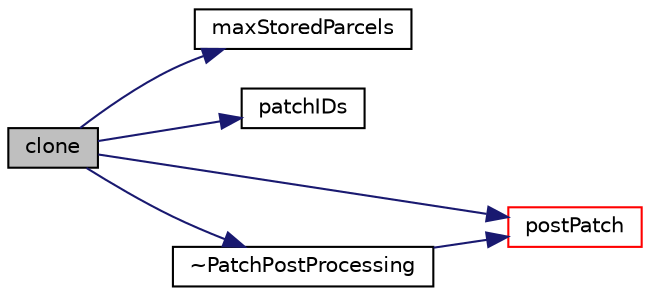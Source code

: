 digraph "clone"
{
  bgcolor="transparent";
  edge [fontname="Helvetica",fontsize="10",labelfontname="Helvetica",labelfontsize="10"];
  node [fontname="Helvetica",fontsize="10",shape=record];
  rankdir="LR";
  Node1 [label="clone",height=0.2,width=0.4,color="black", fillcolor="grey75", style="filled", fontcolor="black"];
  Node1 -> Node2 [color="midnightblue",fontsize="10",style="solid",fontname="Helvetica"];
  Node2 [label="maxStoredParcels",height=0.2,width=0.4,color="black",URL="$a01848.html#a32fa53217a35c4ca22cbbf4e4eca1a51",tooltip="Return maximum number of parcels to store per patch. "];
  Node1 -> Node3 [color="midnightblue",fontsize="10",style="solid",fontname="Helvetica"];
  Node3 [label="patchIDs",height=0.2,width=0.4,color="black",URL="$a01848.html#a3e2aaafbab0a9056d217c22f08933180",tooltip="Return const mapping from local to global patch ids. "];
  Node1 -> Node4 [color="midnightblue",fontsize="10",style="solid",fontname="Helvetica"];
  Node4 [label="postPatch",height=0.2,width=0.4,color="red",URL="$a01848.html#a77147582d9be96def68967af52d9784b",tooltip="Post-patch hook. "];
  Node1 -> Node5 [color="midnightblue",fontsize="10",style="solid",fontname="Helvetica"];
  Node5 [label="~PatchPostProcessing",height=0.2,width=0.4,color="black",URL="$a01848.html#a933f225a95d856278f22684aa672b542",tooltip="Destructor. "];
  Node5 -> Node4 [color="midnightblue",fontsize="10",style="solid",fontname="Helvetica"];
}
